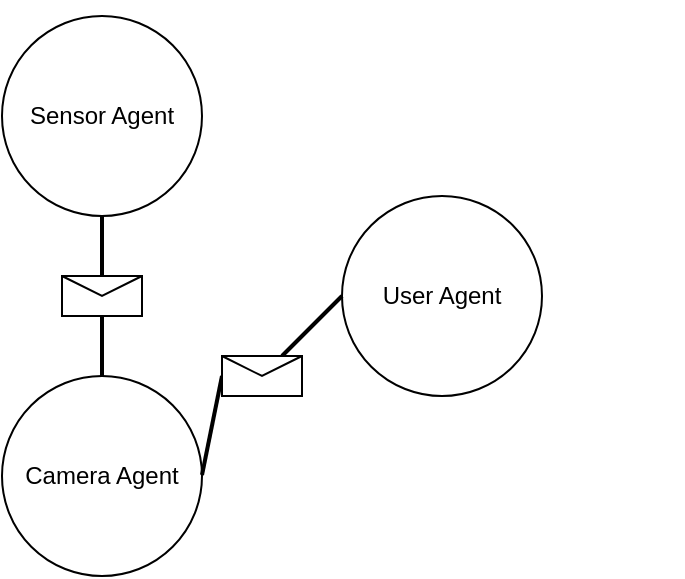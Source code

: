 <mxfile version="24.0.4" type="device">
  <diagram name="Página-1" id="5oR5NTUJ9PWCenWFxbjm">
    <mxGraphModel dx="980" dy="658" grid="1" gridSize="10" guides="1" tooltips="1" connect="1" arrows="1" fold="1" page="1" pageScale="1" pageWidth="827" pageHeight="1169" math="0" shadow="0">
      <root>
        <mxCell id="0" />
        <mxCell id="1" parent="0" />
        <mxCell id="k1yOGH4irmy1o9pYf3bR-14" style="edgeStyle=orthogonalEdgeStyle;rounded=0;orthogonalLoop=1;jettySize=auto;html=1;exitX=0.5;exitY=0;exitDx=0;exitDy=0;entryX=0.5;entryY=0;entryDx=0;entryDy=0;" parent="1" edge="1">
          <mxGeometry relative="1" as="geometry">
            <mxPoint x="482" y="60" as="targetPoint" />
            <mxPoint x="482" y="60" as="sourcePoint" />
          </mxGeometry>
        </mxCell>
        <mxCell id="48pmX9Ew4FD8DhehwVOp-3" value="User Agent" style="ellipse;whiteSpace=wrap;html=1;aspect=fixed;" vertex="1" parent="1">
          <mxGeometry x="320" y="150" width="100" height="100" as="geometry" />
        </mxCell>
        <mxCell id="48pmX9Ew4FD8DhehwVOp-4" value="Camera Agent" style="ellipse;whiteSpace=wrap;html=1;aspect=fixed;" vertex="1" parent="1">
          <mxGeometry x="150" y="240" width="100" height="100" as="geometry" />
        </mxCell>
        <mxCell id="48pmX9Ew4FD8DhehwVOp-5" value="Sensor Agent" style="ellipse;whiteSpace=wrap;html=1;aspect=fixed;" vertex="1" parent="1">
          <mxGeometry x="150" y="60" width="100" height="100" as="geometry" />
        </mxCell>
        <mxCell id="48pmX9Ew4FD8DhehwVOp-6" value="" style="endArrow=none;html=1;rounded=0;strokeWidth=2;entryX=0.5;entryY=1;entryDx=0;entryDy=0;" edge="1" parent="1" target="48pmX9Ew4FD8DhehwVOp-5">
          <mxGeometry width="50" height="50" relative="1" as="geometry">
            <mxPoint x="200" y="240" as="sourcePoint" />
            <mxPoint x="250" y="190" as="targetPoint" />
          </mxGeometry>
        </mxCell>
        <mxCell id="48pmX9Ew4FD8DhehwVOp-7" value="" style="endArrow=none;html=1;rounded=0;strokeWidth=2;entryX=0;entryY=0.5;entryDx=0;entryDy=0;" edge="1" parent="1" source="48pmX9Ew4FD8DhehwVOp-1" target="48pmX9Ew4FD8DhehwVOp-3">
          <mxGeometry width="50" height="50" relative="1" as="geometry">
            <mxPoint x="250" y="289.5" as="sourcePoint" />
            <mxPoint x="310" y="289.5" as="targetPoint" />
          </mxGeometry>
        </mxCell>
        <mxCell id="48pmX9Ew4FD8DhehwVOp-8" value="" style="shape=message;html=1;html=1;outlineConnect=0;labelPosition=center;verticalLabelPosition=bottom;align=center;verticalAlign=top;" vertex="1" parent="1">
          <mxGeometry x="180" y="190" width="40" height="20" as="geometry" />
        </mxCell>
        <mxCell id="48pmX9Ew4FD8DhehwVOp-12" value="" style="endArrow=none;html=1;rounded=0;strokeWidth=2;entryX=0;entryY=0.5;entryDx=0;entryDy=0;" edge="1" parent="1" target="48pmX9Ew4FD8DhehwVOp-1">
          <mxGeometry width="50" height="50" relative="1" as="geometry">
            <mxPoint x="250" y="289.5" as="sourcePoint" />
            <mxPoint x="320" y="200" as="targetPoint" />
          </mxGeometry>
        </mxCell>
        <mxCell id="48pmX9Ew4FD8DhehwVOp-1" value="" style="shape=message;html=1;html=1;outlineConnect=0;labelPosition=center;verticalLabelPosition=bottom;align=center;verticalAlign=top;" vertex="1" parent="1">
          <mxGeometry x="260" y="230" width="40" height="20" as="geometry" />
        </mxCell>
      </root>
    </mxGraphModel>
  </diagram>
</mxfile>
